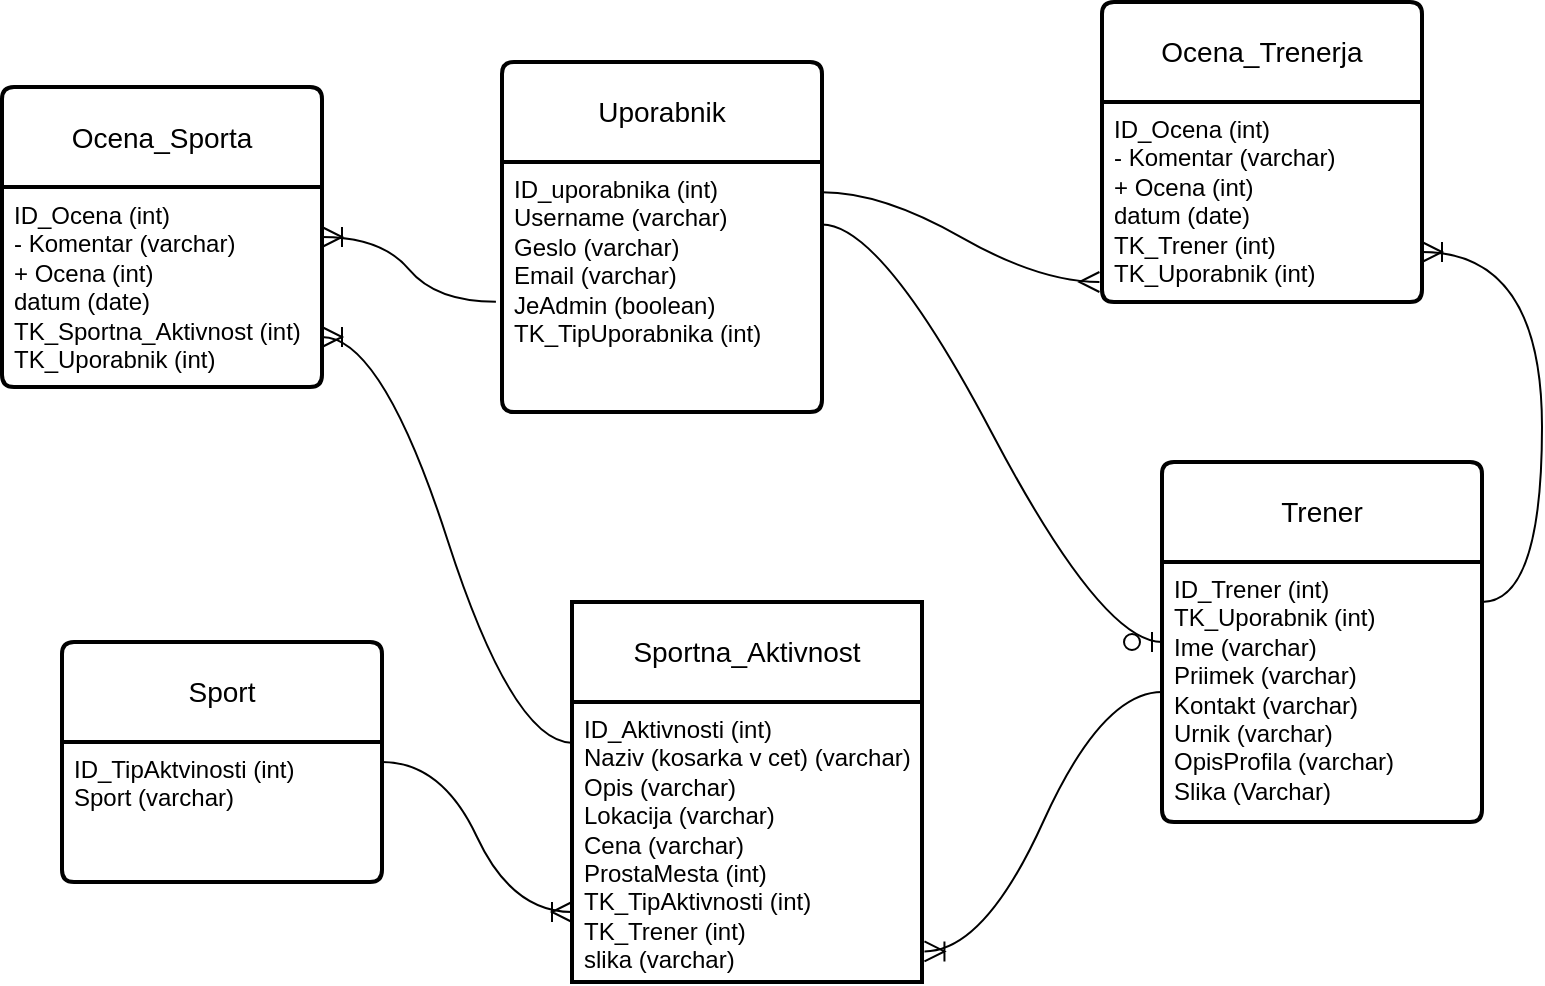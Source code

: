 <mxfile version="24.7.17">
  <diagram id="R2lEEEUBdFMjLlhIrx00" name="Page-1">
    <mxGraphModel dx="894" dy="529" grid="1" gridSize="10" guides="1" tooltips="1" connect="1" arrows="1" fold="1" page="1" pageScale="1" pageWidth="850" pageHeight="1100" math="0" shadow="0" extFonts="Permanent Marker^https://fonts.googleapis.com/css?family=Permanent+Marker">
      <root>
        <mxCell id="0" />
        <mxCell id="1" parent="0" />
        <mxCell id="Lu04RH-zzImk3okpoFFc-33" style="edgeStyle=none;curved=1;rounded=0;orthogonalLoop=1;jettySize=auto;html=1;fontSize=12;startSize=8;endSize=8;" parent="1" source="Lu04RH-zzImk3okpoFFc-30" target="Lu04RH-zzImk3okpoFFc-29" edge="1">
          <mxGeometry relative="1" as="geometry" />
        </mxCell>
        <mxCell id="Lu04RH-zzImk3okpoFFc-18" value="Uporabnik" style="swimlane;childLayout=stackLayout;horizontal=1;startSize=50;horizontalStack=0;rounded=1;fontSize=14;fontStyle=0;strokeWidth=2;resizeParent=0;resizeLast=1;shadow=0;dashed=0;align=center;arcSize=4;whiteSpace=wrap;html=1;" parent="1" vertex="1">
          <mxGeometry x="390" y="40" width="160" height="175" as="geometry" />
        </mxCell>
        <mxCell id="Lu04RH-zzImk3okpoFFc-19" value="ID_uporabnika (int)&lt;div&gt;Username (varchar)&lt;/div&gt;&lt;div&gt;&lt;span style=&quot;background-color: initial;&quot;&gt;Geslo&amp;nbsp;&lt;/span&gt;&lt;span style=&quot;background-color: initial;&quot;&gt;(varchar)&lt;/span&gt;&lt;/div&gt;&lt;div&gt;Email&amp;nbsp;&lt;span style=&quot;background-color: initial;&quot;&gt;(varchar)&lt;/span&gt;&lt;/div&gt;&lt;div&gt;&lt;span style=&quot;background-color: initial;&quot;&gt;JeAdmin (boolean)&lt;/span&gt;&lt;/div&gt;&lt;div&gt;TK_TipUporabnika (int)&lt;/div&gt;" style="align=left;strokeColor=none;fillColor=none;spacingLeft=4;fontSize=12;verticalAlign=top;resizable=0;rotatable=0;part=1;html=1;" parent="Lu04RH-zzImk3okpoFFc-18" vertex="1">
          <mxGeometry y="50" width="160" height="125" as="geometry" />
        </mxCell>
        <mxCell id="Lu04RH-zzImk3okpoFFc-20" value="Sportna_Aktivnost" style="swimlane;childLayout=stackLayout;horizontal=1;startSize=50;horizontalStack=0;rounded=1;fontSize=14;fontStyle=0;strokeWidth=2;resizeParent=0;resizeLast=1;shadow=0;dashed=0;align=center;arcSize=0;whiteSpace=wrap;html=1;" parent="1" vertex="1">
          <mxGeometry x="425" y="310" width="175" height="190" as="geometry" />
        </mxCell>
        <mxCell id="Lu04RH-zzImk3okpoFFc-21" value="ID_Aktivnosti (int)&lt;div&gt;Naziv (kosarka v cet)&amp;nbsp;&lt;span style=&quot;background-color: initial;&quot;&gt;(varchar)&lt;/span&gt;&lt;/div&gt;&lt;div&gt;Opis&amp;nbsp;&lt;span style=&quot;background-color: initial;&quot;&gt;(varchar)&lt;/span&gt;&lt;/div&gt;&lt;div&gt;Lokacija&amp;nbsp;&lt;span style=&quot;background-color: initial;&quot;&gt;(varchar)&lt;/span&gt;&lt;/div&gt;&lt;div&gt;Cena (varchar)&lt;/div&gt;&lt;div&gt;ProstaMesta (int)&lt;/div&gt;&lt;div&gt;TK_TipAktivnosti (int)&lt;/div&gt;&lt;div&gt;TK_Trener (int)&lt;/div&gt;&lt;div&gt;slika (varchar)&lt;/div&gt;" style="align=left;strokeColor=none;fillColor=none;spacingLeft=4;fontSize=12;verticalAlign=top;resizable=0;rotatable=0;part=1;html=1;" parent="Lu04RH-zzImk3okpoFFc-20" vertex="1">
          <mxGeometry y="50" width="175" height="140" as="geometry" />
        </mxCell>
        <mxCell id="Lu04RH-zzImk3okpoFFc-27" value="Sport" style="swimlane;childLayout=stackLayout;horizontal=1;startSize=50;horizontalStack=0;rounded=1;fontSize=14;fontStyle=0;strokeWidth=2;resizeParent=0;resizeLast=1;shadow=0;dashed=0;align=center;arcSize=4;whiteSpace=wrap;html=1;" parent="1" vertex="1">
          <mxGeometry x="170" y="330" width="160" height="120" as="geometry" />
        </mxCell>
        <mxCell id="Lu04RH-zzImk3okpoFFc-28" value="ID_TipAktvinosti (int)&lt;div&gt;Sport (varchar)&lt;/div&gt;" style="align=left;strokeColor=none;fillColor=none;spacingLeft=4;fontSize=12;verticalAlign=top;resizable=0;rotatable=0;part=1;html=1;" parent="Lu04RH-zzImk3okpoFFc-27" vertex="1">
          <mxGeometry y="50" width="160" height="70" as="geometry" />
        </mxCell>
        <mxCell id="Lu04RH-zzImk3okpoFFc-29" value="Trener" style="swimlane;childLayout=stackLayout;horizontal=1;startSize=50;horizontalStack=0;rounded=1;fontSize=14;fontStyle=0;strokeWidth=2;resizeParent=0;resizeLast=1;shadow=0;dashed=0;align=center;arcSize=4;whiteSpace=wrap;html=1;" parent="1" vertex="1">
          <mxGeometry x="720" y="240" width="160" height="180" as="geometry" />
        </mxCell>
        <mxCell id="Lu04RH-zzImk3okpoFFc-30" value="ID_Trener (int)&lt;div&gt;TK_Uporabnik (int)&lt;br&gt;&lt;div&gt;Ime&amp;nbsp;&lt;span style=&quot;background-color: initial;&quot;&gt;(varchar)&lt;/span&gt;&lt;/div&gt;&lt;div&gt;Priimek&amp;nbsp;&lt;span style=&quot;background-color: initial;&quot;&gt;(varchar)&lt;/span&gt;&lt;/div&gt;&lt;div&gt;Kontakt&amp;nbsp;&lt;span style=&quot;background-color: initial;&quot;&gt;(varchar)&lt;/span&gt;&lt;/div&gt;&lt;div&gt;Urnik&amp;nbsp;&lt;span style=&quot;background-color: initial;&quot;&gt;(varchar)&lt;/span&gt;&lt;/div&gt;&lt;div&gt;OpisProfila&amp;nbsp;&lt;span style=&quot;background-color: initial;&quot;&gt;(varchar)&lt;/span&gt;&lt;/div&gt;&lt;div&gt;&lt;span style=&quot;background-color: initial;&quot;&gt;Slika (Varchar)&lt;/span&gt;&lt;/div&gt;&lt;div&gt;&lt;br&gt;&lt;/div&gt;&lt;div&gt;&lt;br&gt;&lt;/div&gt;&lt;/div&gt;" style="align=left;strokeColor=none;fillColor=none;spacingLeft=4;fontSize=12;verticalAlign=top;resizable=0;rotatable=0;part=1;html=1;" parent="Lu04RH-zzImk3okpoFFc-29" vertex="1">
          <mxGeometry y="50" width="160" height="130" as="geometry" />
        </mxCell>
        <mxCell id="Lu04RH-zzImk3okpoFFc-31" value="Ocena_Trenerja" style="swimlane;childLayout=stackLayout;horizontal=1;startSize=50;horizontalStack=0;rounded=1;fontSize=14;fontStyle=0;strokeWidth=2;resizeParent=0;resizeLast=1;shadow=0;dashed=0;align=center;arcSize=4;whiteSpace=wrap;html=1;" parent="1" vertex="1">
          <mxGeometry x="690" y="10" width="160" height="150" as="geometry" />
        </mxCell>
        <mxCell id="Lu04RH-zzImk3okpoFFc-32" value="ID_Ocena (int)&lt;div&gt;- Komentar&amp;nbsp;&lt;span style=&quot;background-color: initial;&quot;&gt;(varchar)&amp;nbsp;&lt;/span&gt;&lt;/div&gt;&lt;div&gt;+ Ocena (int)&lt;/div&gt;&lt;div&gt;datum (date)&lt;/div&gt;&lt;div&gt;TK_Trener (int)&lt;/div&gt;&lt;div&gt;TK_Uporabnik (int)&lt;/div&gt;" style="align=left;strokeColor=none;fillColor=none;spacingLeft=4;fontSize=12;verticalAlign=top;resizable=0;rotatable=0;part=1;html=1;" parent="Lu04RH-zzImk3okpoFFc-31" vertex="1">
          <mxGeometry y="50" width="160" height="100" as="geometry" />
        </mxCell>
        <mxCell id="Lu04RH-zzImk3okpoFFc-37" value="" style="edgeStyle=entityRelationEdgeStyle;fontSize=12;html=1;endArrow=ERoneToMany;rounded=0;startSize=8;endSize=8;curved=1;exitX=1;exitY=0.5;exitDx=0;exitDy=0;entryX=0;entryY=0.75;entryDx=0;entryDy=0;" parent="1" target="Lu04RH-zzImk3okpoFFc-21" edge="1">
          <mxGeometry width="100" height="100" relative="1" as="geometry">
            <mxPoint x="330" y="390" as="sourcePoint" />
            <mxPoint x="433" y="431" as="targetPoint" />
            <Array as="points">
              <mxPoint x="350" y="410" />
            </Array>
          </mxGeometry>
        </mxCell>
        <mxCell id="Lu04RH-zzImk3okpoFFc-38" value="" style="edgeStyle=entityRelationEdgeStyle;fontSize=12;html=1;endArrow=ERoneToMany;rounded=0;startSize=8;endSize=8;curved=1;entryX=1;entryY=0.75;entryDx=0;entryDy=0;" parent="1" target="Lu04RH-zzImk3okpoFFc-32" edge="1">
          <mxGeometry width="100" height="100" relative="1" as="geometry">
            <mxPoint x="880" y="310" as="sourcePoint" />
            <mxPoint x="960" y="120" as="targetPoint" />
            <Array as="points">
              <mxPoint x="950" y="280" />
              <mxPoint x="930" y="200" />
              <mxPoint x="950" y="250" />
              <mxPoint x="950" y="250" />
              <mxPoint x="940" y="250" />
              <mxPoint x="930" y="220" />
              <mxPoint x="930" y="250" />
              <mxPoint x="880" y="120" />
              <mxPoint x="980" y="320" />
              <mxPoint x="940" y="160" />
              <mxPoint x="960" y="180" />
            </Array>
          </mxGeometry>
        </mxCell>
        <mxCell id="Lu04RH-zzImk3okpoFFc-40" value="" style="edgeStyle=entityRelationEdgeStyle;fontSize=12;html=1;endArrow=ERmany;rounded=0;startSize=8;endSize=8;curved=1;exitX=1.001;exitY=0.121;exitDx=0;exitDy=0;exitPerimeter=0;entryX=-0.008;entryY=0.9;entryDx=0;entryDy=0;entryPerimeter=0;" parent="1" source="Lu04RH-zzImk3okpoFFc-19" target="Lu04RH-zzImk3okpoFFc-32" edge="1">
          <mxGeometry width="100" height="100" relative="1" as="geometry">
            <mxPoint x="590" y="210" as="sourcePoint" />
            <mxPoint x="690" y="110" as="targetPoint" />
          </mxGeometry>
        </mxCell>
        <mxCell id="Lu04RH-zzImk3okpoFFc-41" value="" style="edgeStyle=entityRelationEdgeStyle;fontSize=12;html=1;endArrow=ERoneToMany;rounded=0;startSize=8;endSize=8;curved=1;entryX=1.007;entryY=0.891;entryDx=0;entryDy=0;entryPerimeter=0;exitX=0;exitY=0.5;exitDx=0;exitDy=0;" parent="1" source="Lu04RH-zzImk3okpoFFc-30" target="Lu04RH-zzImk3okpoFFc-21" edge="1">
          <mxGeometry width="100" height="100" relative="1" as="geometry">
            <mxPoint x="730" y="470" as="sourcePoint" />
            <mxPoint x="620" y="400" as="targetPoint" />
          </mxGeometry>
        </mxCell>
        <mxCell id="Lu04RH-zzImk3okpoFFc-42" value="" style="edgeStyle=entityRelationEdgeStyle;fontSize=12;html=1;endArrow=ERzeroToOne;endFill=1;rounded=0;startSize=8;endSize=8;curved=1;exitX=1;exitY=0.25;exitDx=0;exitDy=0;entryX=0;entryY=0.5;entryDx=0;entryDy=0;" parent="1" source="Lu04RH-zzImk3okpoFFc-19" target="Lu04RH-zzImk3okpoFFc-29" edge="1">
          <mxGeometry width="100" height="100" relative="1" as="geometry">
            <mxPoint x="580" y="310" as="sourcePoint" />
            <mxPoint x="680" y="210" as="targetPoint" />
            <Array as="points">
              <mxPoint x="620" y="230" />
            </Array>
          </mxGeometry>
        </mxCell>
        <mxCell id="P3O7LEDbC1XbL-qgzDXC-1" value="Ocena_Sporta" style="swimlane;childLayout=stackLayout;horizontal=1;startSize=50;horizontalStack=0;rounded=1;fontSize=14;fontStyle=0;strokeWidth=2;resizeParent=0;resizeLast=1;shadow=0;dashed=0;align=center;arcSize=4;whiteSpace=wrap;html=1;" vertex="1" parent="1">
          <mxGeometry x="140" y="52.5" width="160" height="150" as="geometry" />
        </mxCell>
        <mxCell id="P3O7LEDbC1XbL-qgzDXC-2" value="ID_Ocena (int)&lt;div&gt;- Komentar&amp;nbsp;&lt;span style=&quot;background-color: initial;&quot;&gt;(varchar)&amp;nbsp;&lt;/span&gt;&lt;/div&gt;&lt;div&gt;+ Ocena (int)&lt;/div&gt;&lt;div&gt;datum (date)&lt;/div&gt;&lt;div&gt;TK_Sportna_Aktivnost (int)&lt;/div&gt;&lt;div&gt;TK_Uporabnik (int)&lt;/div&gt;" style="align=left;strokeColor=none;fillColor=none;spacingLeft=4;fontSize=12;verticalAlign=top;resizable=0;rotatable=0;part=1;html=1;" vertex="1" parent="P3O7LEDbC1XbL-qgzDXC-1">
          <mxGeometry y="50" width="160" height="100" as="geometry" />
        </mxCell>
        <mxCell id="P3O7LEDbC1XbL-qgzDXC-3" value="" style="edgeStyle=entityRelationEdgeStyle;fontSize=12;html=1;endArrow=ERoneToMany;rounded=0;startSize=8;endSize=8;curved=1;exitX=-0.019;exitY=0.559;exitDx=0;exitDy=0;exitPerimeter=0;entryX=1;entryY=0.25;entryDx=0;entryDy=0;" edge="1" parent="1" source="Lu04RH-zzImk3okpoFFc-19" target="P3O7LEDbC1XbL-qgzDXC-2">
          <mxGeometry width="100" height="100" relative="1" as="geometry">
            <mxPoint x="280" y="310" as="sourcePoint" />
            <mxPoint x="380" y="210" as="targetPoint" />
          </mxGeometry>
        </mxCell>
        <mxCell id="P3O7LEDbC1XbL-qgzDXC-4" value="" style="edgeStyle=entityRelationEdgeStyle;fontSize=12;html=1;endArrow=ERoneToMany;rounded=0;startSize=8;endSize=8;curved=1;exitX=0.003;exitY=0.146;exitDx=0;exitDy=0;exitPerimeter=0;entryX=1;entryY=0.75;entryDx=0;entryDy=0;" edge="1" parent="1" source="Lu04RH-zzImk3okpoFFc-21" target="P3O7LEDbC1XbL-qgzDXC-2">
          <mxGeometry width="100" height="100" relative="1" as="geometry">
            <mxPoint x="330" y="340" as="sourcePoint" />
            <mxPoint x="430" y="240" as="targetPoint" />
          </mxGeometry>
        </mxCell>
      </root>
    </mxGraphModel>
  </diagram>
</mxfile>
